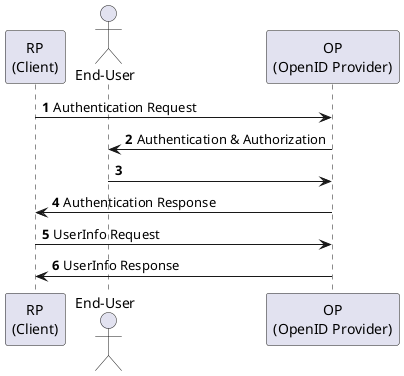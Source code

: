 @startuml OpenID Connect Abstract Protocol Flow
autonumber
participant "RP\n(Client)" as RP
actor "End-User" as EU
participant "OP\n(OpenID Provider)" as OP

RP -> OP: Authentication Request
OP -> EU: Authentication & Authorization
EU -> OP:
OP -> RP: Authentication Response
RP -> OP: UserInfo Request
OP -> RP: UserInfo Response
@enduml